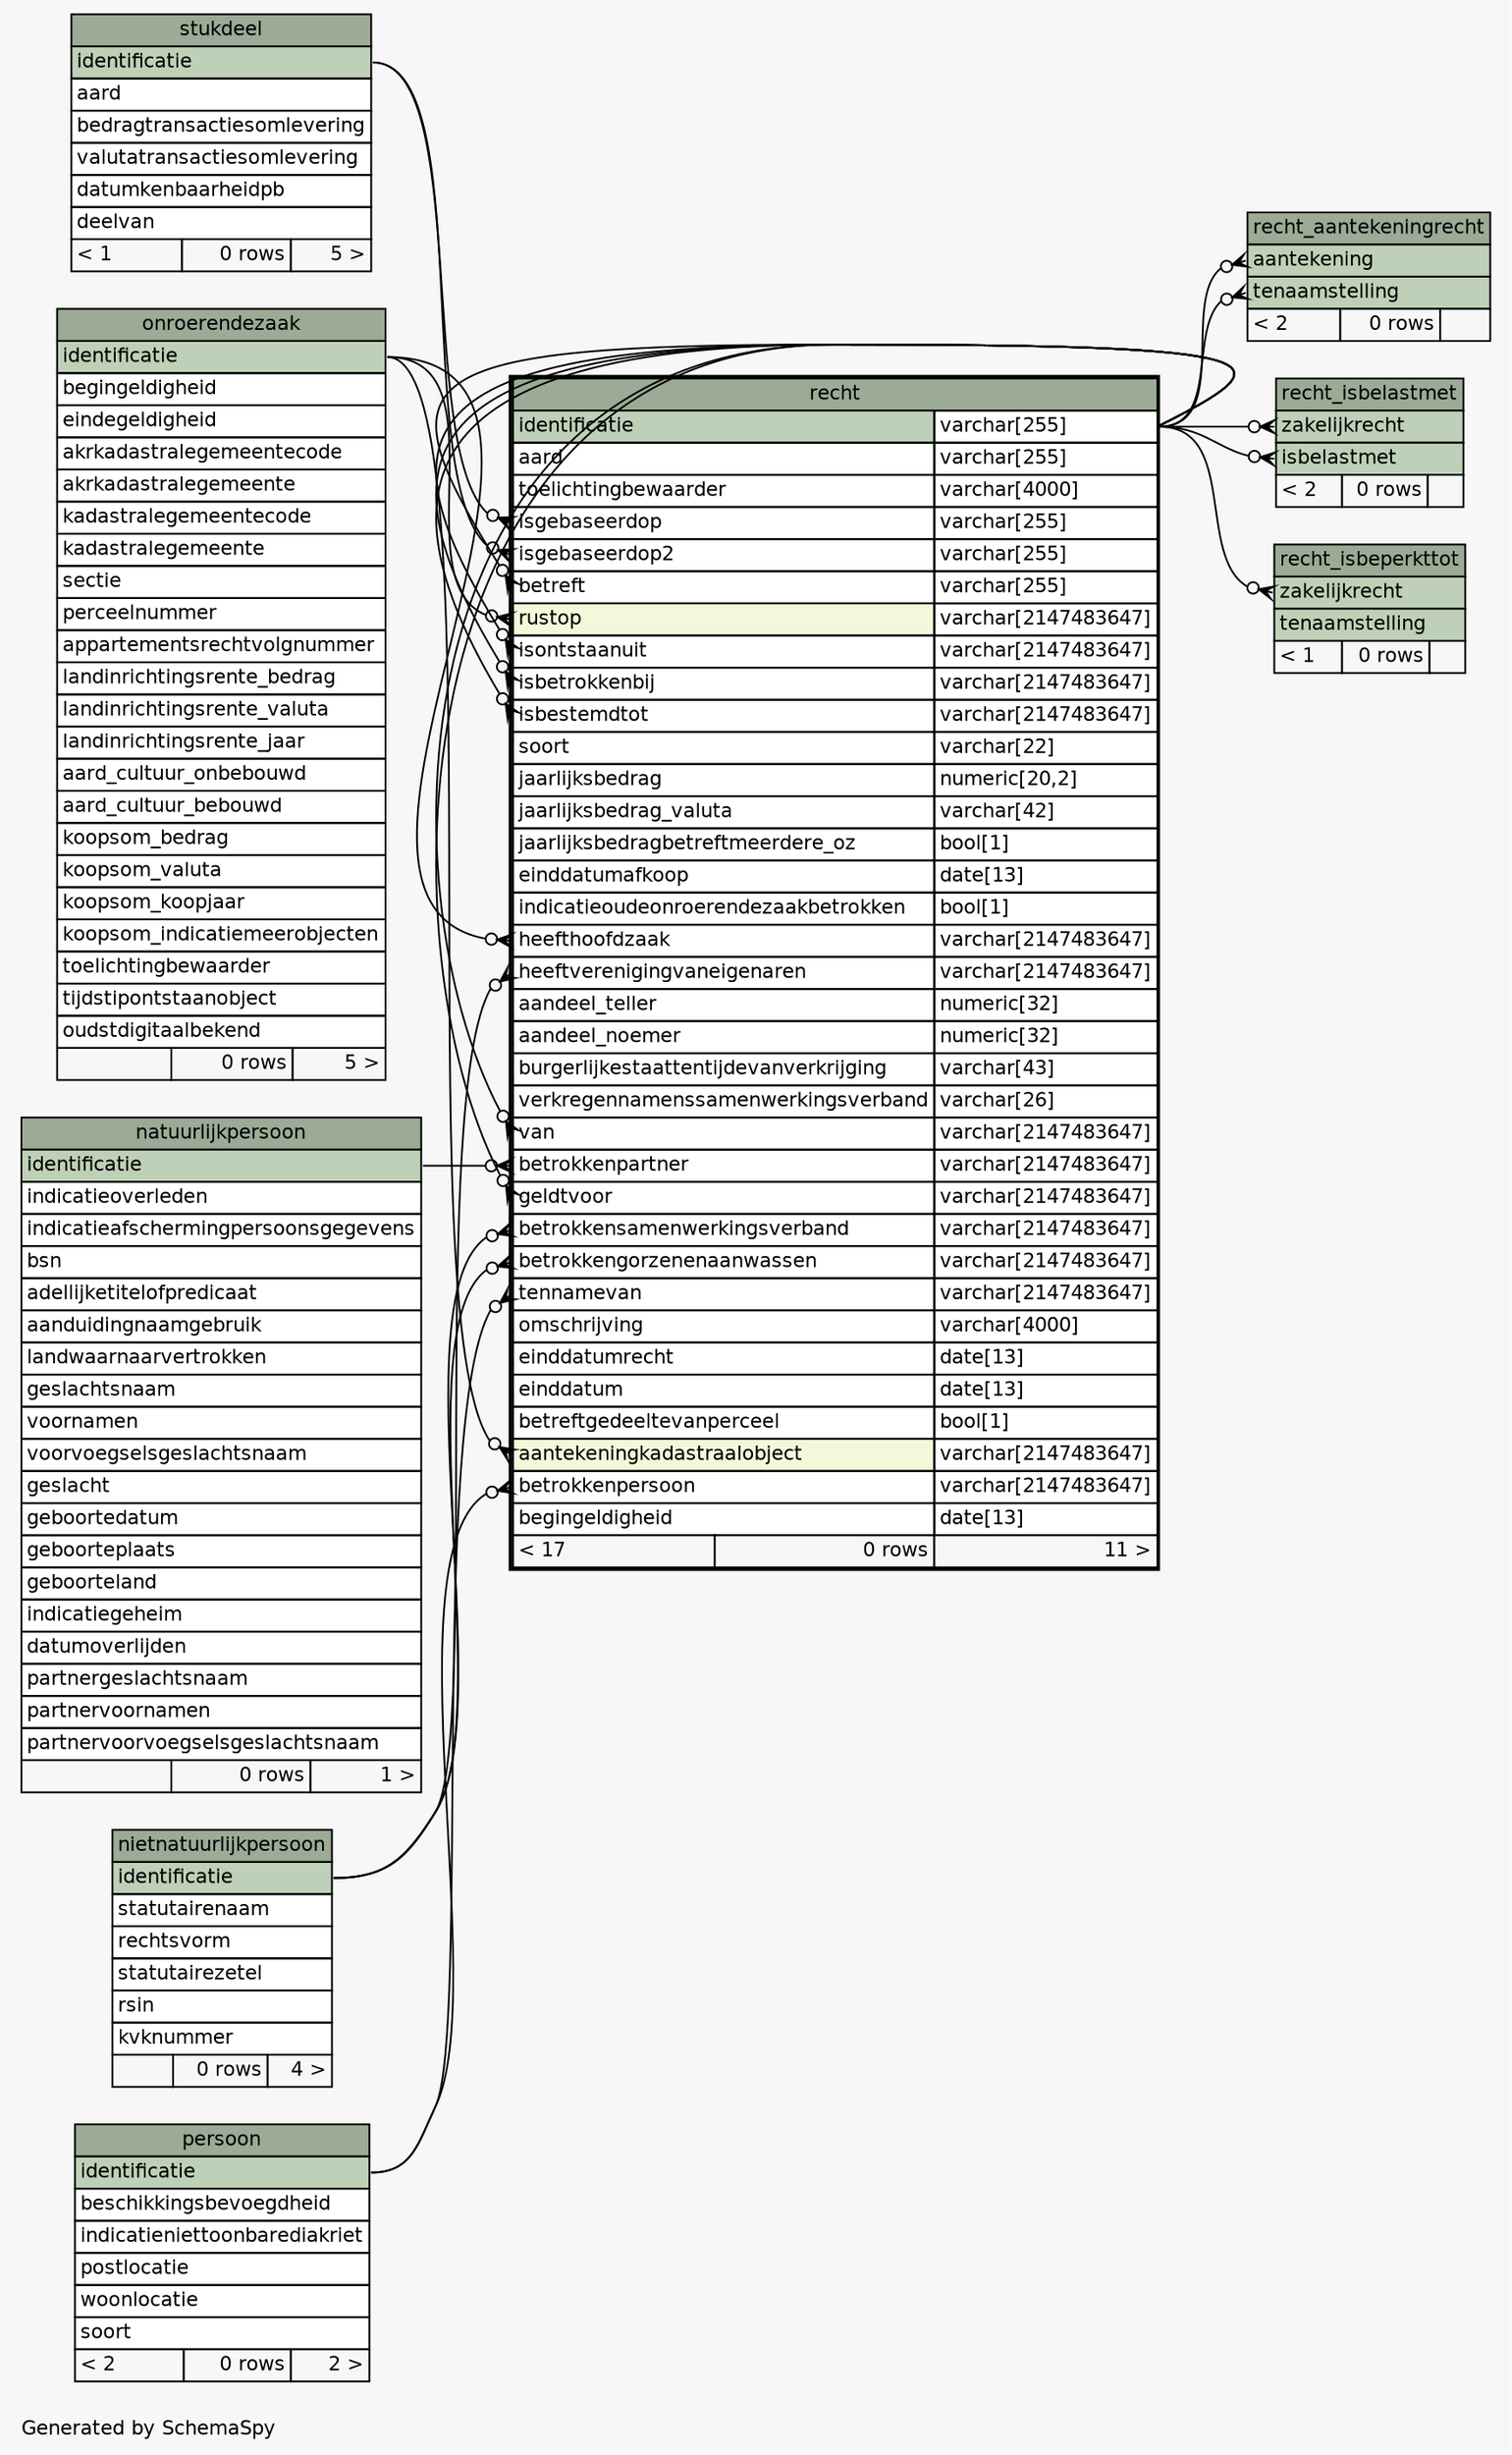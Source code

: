 // dot 2.43.0 on Linux 6.8.0-41-generic
// SchemaSpy rev Unknown
digraph "oneDegreeRelationshipsDiagram" {
  graph [
    rankdir="RL"
    bgcolor="#f7f7f7"
    label="\nGenerated by SchemaSpy"
    labeljust="l"
    nodesep="0.18"
    ranksep="0.46"
    fontname="Helvetica"
    fontsize="11"
  ];
  node [
    fontname="Helvetica"
    fontsize="11"
    shape="plaintext"
  ];
  edge [
    arrowsize="0.8"
  ];
  "recht":"aantekeningkadastraalobject":w -> "onroerendezaak":"identificatie":e [arrowhead=none dir=back arrowtail=crowodot];
  "recht":"betreft":w -> "recht":"identificatie.type":e [arrowhead=none dir=back arrowtail=crowodot];
  "recht":"betrokkengorzenenaanwassen":w -> "nietnatuurlijkpersoon":"identificatie":e [arrowhead=none dir=back arrowtail=crowodot];
  "recht":"betrokkenpartner":w -> "natuurlijkpersoon":"identificatie":e [arrowhead=none dir=back arrowtail=crowodot];
  "recht":"betrokkenpersoon":w -> "persoon":"identificatie":e [arrowhead=none dir=back arrowtail=crowodot];
  "recht":"betrokkensamenwerkingsverband":w -> "nietnatuurlijkpersoon":"identificatie":e [arrowhead=none dir=back arrowtail=crowodot];
  "recht":"geldtvoor":w -> "recht":"identificatie.type":e [arrowhead=none dir=back arrowtail=crowodot];
  "recht":"heefthoofdzaak":w -> "onroerendezaak":"identificatie":e [arrowhead=none dir=back arrowtail=crowodot];
  "recht":"heeftverenigingvaneigenaren":w -> "nietnatuurlijkpersoon":"identificatie":e [arrowhead=none dir=back arrowtail=crowodot];
  "recht":"isbestemdtot":w -> "recht":"identificatie.type":e [arrowhead=none dir=back arrowtail=crowodot];
  "recht":"isbetrokkenbij":w -> "recht":"identificatie.type":e [arrowhead=none dir=back arrowtail=crowodot];
  "recht":"isgebaseerdop":w -> "stukdeel":"identificatie":e [arrowhead=none dir=back arrowtail=crowodot];
  "recht":"isgebaseerdop2":w -> "stukdeel":"identificatie":e [arrowhead=none dir=back arrowtail=crowodot];
  "recht":"isontstaanuit":w -> "recht":"identificatie.type":e [arrowhead=none dir=back arrowtail=crowodot];
  "recht":"rustop":w -> "onroerendezaak":"identificatie":e [arrowhead=none dir=back arrowtail=crowodot];
  "recht":"tennamevan":w -> "persoon":"identificatie":e [arrowhead=none dir=back arrowtail=crowodot];
  "recht":"van":w -> "recht":"identificatie.type":e [arrowhead=none dir=back arrowtail=crowodot];
  "recht_aantekeningrecht":"aantekening":w -> "recht":"identificatie.type":e [arrowhead=none dir=back arrowtail=crowodot];
  "recht_aantekeningrecht":"tenaamstelling":w -> "recht":"identificatie.type":e [arrowhead=none dir=back arrowtail=crowodot];
  "recht_isbelastmet":"isbelastmet":w -> "recht":"identificatie.type":e [arrowhead=none dir=back arrowtail=crowodot];
  "recht_isbelastmet":"zakelijkrecht":w -> "recht":"identificatie.type":e [arrowhead=none dir=back arrowtail=crowodot];
  "recht_isbeperkttot":"zakelijkrecht":w -> "recht":"identificatie.type":e [arrowhead=none dir=back arrowtail=crowodot];
  "natuurlijkpersoon" [
    label=<
    <TABLE BORDER="0" CELLBORDER="1" CELLSPACING="0" BGCOLOR="#ffffff">
      <TR><TD COLSPAN="3" BGCOLOR="#9bab96" ALIGN="CENTER">natuurlijkpersoon</TD></TR>
      <TR><TD PORT="identificatie" COLSPAN="3" BGCOLOR="#bed1b8" ALIGN="LEFT">identificatie</TD></TR>
      <TR><TD PORT="indicatieoverleden" COLSPAN="3" ALIGN="LEFT">indicatieoverleden</TD></TR>
      <TR><TD PORT="indicatieafschermingpersoonsgegevens" COLSPAN="3" ALIGN="LEFT">indicatieafschermingpersoonsgegevens</TD></TR>
      <TR><TD PORT="bsn" COLSPAN="3" ALIGN="LEFT">bsn</TD></TR>
      <TR><TD PORT="adellijketitelofpredicaat" COLSPAN="3" ALIGN="LEFT">adellijketitelofpredicaat</TD></TR>
      <TR><TD PORT="aanduidingnaamgebruik" COLSPAN="3" ALIGN="LEFT">aanduidingnaamgebruik</TD></TR>
      <TR><TD PORT="landwaarnaarvertrokken" COLSPAN="3" ALIGN="LEFT">landwaarnaarvertrokken</TD></TR>
      <TR><TD PORT="geslachtsnaam" COLSPAN="3" ALIGN="LEFT">geslachtsnaam</TD></TR>
      <TR><TD PORT="voornamen" COLSPAN="3" ALIGN="LEFT">voornamen</TD></TR>
      <TR><TD PORT="voorvoegselsgeslachtsnaam" COLSPAN="3" ALIGN="LEFT">voorvoegselsgeslachtsnaam</TD></TR>
      <TR><TD PORT="geslacht" COLSPAN="3" ALIGN="LEFT">geslacht</TD></TR>
      <TR><TD PORT="geboortedatum" COLSPAN="3" ALIGN="LEFT">geboortedatum</TD></TR>
      <TR><TD PORT="geboorteplaats" COLSPAN="3" ALIGN="LEFT">geboorteplaats</TD></TR>
      <TR><TD PORT="geboorteland" COLSPAN="3" ALIGN="LEFT">geboorteland</TD></TR>
      <TR><TD PORT="indicatiegeheim" COLSPAN="3" ALIGN="LEFT">indicatiegeheim</TD></TR>
      <TR><TD PORT="datumoverlijden" COLSPAN="3" ALIGN="LEFT">datumoverlijden</TD></TR>
      <TR><TD PORT="partnergeslachtsnaam" COLSPAN="3" ALIGN="LEFT">partnergeslachtsnaam</TD></TR>
      <TR><TD PORT="partnervoornamen" COLSPAN="3" ALIGN="LEFT">partnervoornamen</TD></TR>
      <TR><TD PORT="partnervoorvoegselsgeslachtsnaam" COLSPAN="3" ALIGN="LEFT">partnervoorvoegselsgeslachtsnaam</TD></TR>
      <TR><TD ALIGN="LEFT" BGCOLOR="#f7f7f7">  </TD><TD ALIGN="RIGHT" BGCOLOR="#f7f7f7">0 rows</TD><TD ALIGN="RIGHT" BGCOLOR="#f7f7f7">1 &gt;</TD></TR>
    </TABLE>>
    URL="natuurlijkpersoon.html"
    tooltip="natuurlijkpersoon"
  ];
  "nietnatuurlijkpersoon" [
    label=<
    <TABLE BORDER="0" CELLBORDER="1" CELLSPACING="0" BGCOLOR="#ffffff">
      <TR><TD COLSPAN="3" BGCOLOR="#9bab96" ALIGN="CENTER">nietnatuurlijkpersoon</TD></TR>
      <TR><TD PORT="identificatie" COLSPAN="3" BGCOLOR="#bed1b8" ALIGN="LEFT">identificatie</TD></TR>
      <TR><TD PORT="statutairenaam" COLSPAN="3" ALIGN="LEFT">statutairenaam</TD></TR>
      <TR><TD PORT="rechtsvorm" COLSPAN="3" ALIGN="LEFT">rechtsvorm</TD></TR>
      <TR><TD PORT="statutairezetel" COLSPAN="3" ALIGN="LEFT">statutairezetel</TD></TR>
      <TR><TD PORT="rsin" COLSPAN="3" ALIGN="LEFT">rsin</TD></TR>
      <TR><TD PORT="kvknummer" COLSPAN="3" ALIGN="LEFT">kvknummer</TD></TR>
      <TR><TD ALIGN="LEFT" BGCOLOR="#f7f7f7">  </TD><TD ALIGN="RIGHT" BGCOLOR="#f7f7f7">0 rows</TD><TD ALIGN="RIGHT" BGCOLOR="#f7f7f7">4 &gt;</TD></TR>
    </TABLE>>
    URL="nietnatuurlijkpersoon.html"
    tooltip="nietnatuurlijkpersoon"
  ];
  "onroerendezaak" [
    label=<
    <TABLE BORDER="0" CELLBORDER="1" CELLSPACING="0" BGCOLOR="#ffffff">
      <TR><TD COLSPAN="3" BGCOLOR="#9bab96" ALIGN="CENTER">onroerendezaak</TD></TR>
      <TR><TD PORT="identificatie" COLSPAN="3" BGCOLOR="#bed1b8" ALIGN="LEFT">identificatie</TD></TR>
      <TR><TD PORT="begingeldigheid" COLSPAN="3" ALIGN="LEFT">begingeldigheid</TD></TR>
      <TR><TD PORT="eindegeldigheid" COLSPAN="3" ALIGN="LEFT">eindegeldigheid</TD></TR>
      <TR><TD PORT="akrkadastralegemeentecode" COLSPAN="3" ALIGN="LEFT">akrkadastralegemeentecode</TD></TR>
      <TR><TD PORT="akrkadastralegemeente" COLSPAN="3" ALIGN="LEFT">akrkadastralegemeente</TD></TR>
      <TR><TD PORT="kadastralegemeentecode" COLSPAN="3" ALIGN="LEFT">kadastralegemeentecode</TD></TR>
      <TR><TD PORT="kadastralegemeente" COLSPAN="3" ALIGN="LEFT">kadastralegemeente</TD></TR>
      <TR><TD PORT="sectie" COLSPAN="3" ALIGN="LEFT">sectie</TD></TR>
      <TR><TD PORT="perceelnummer" COLSPAN="3" ALIGN="LEFT">perceelnummer</TD></TR>
      <TR><TD PORT="appartementsrechtvolgnummer" COLSPAN="3" ALIGN="LEFT">appartementsrechtvolgnummer</TD></TR>
      <TR><TD PORT="landinrichtingsrente_bedrag" COLSPAN="3" ALIGN="LEFT">landinrichtingsrente_bedrag</TD></TR>
      <TR><TD PORT="landinrichtingsrente_valuta" COLSPAN="3" ALIGN="LEFT">landinrichtingsrente_valuta</TD></TR>
      <TR><TD PORT="landinrichtingsrente_jaar" COLSPAN="3" ALIGN="LEFT">landinrichtingsrente_jaar</TD></TR>
      <TR><TD PORT="aard_cultuur_onbebouwd" COLSPAN="3" ALIGN="LEFT">aard_cultuur_onbebouwd</TD></TR>
      <TR><TD PORT="aard_cultuur_bebouwd" COLSPAN="3" ALIGN="LEFT">aard_cultuur_bebouwd</TD></TR>
      <TR><TD PORT="koopsom_bedrag" COLSPAN="3" ALIGN="LEFT">koopsom_bedrag</TD></TR>
      <TR><TD PORT="koopsom_valuta" COLSPAN="3" ALIGN="LEFT">koopsom_valuta</TD></TR>
      <TR><TD PORT="koopsom_koopjaar" COLSPAN="3" ALIGN="LEFT">koopsom_koopjaar</TD></TR>
      <TR><TD PORT="koopsom_indicatiemeerobjecten" COLSPAN="3" ALIGN="LEFT">koopsom_indicatiemeerobjecten</TD></TR>
      <TR><TD PORT="toelichtingbewaarder" COLSPAN="3" ALIGN="LEFT">toelichtingbewaarder</TD></TR>
      <TR><TD PORT="tijdstipontstaanobject" COLSPAN="3" ALIGN="LEFT">tijdstipontstaanobject</TD></TR>
      <TR><TD PORT="oudstdigitaalbekend" COLSPAN="3" ALIGN="LEFT">oudstdigitaalbekend</TD></TR>
      <TR><TD ALIGN="LEFT" BGCOLOR="#f7f7f7">  </TD><TD ALIGN="RIGHT" BGCOLOR="#f7f7f7">0 rows</TD><TD ALIGN="RIGHT" BGCOLOR="#f7f7f7">5 &gt;</TD></TR>
    </TABLE>>
    URL="onroerendezaak.html"
    tooltip="onroerendezaak"
  ];
  "persoon" [
    label=<
    <TABLE BORDER="0" CELLBORDER="1" CELLSPACING="0" BGCOLOR="#ffffff">
      <TR><TD COLSPAN="3" BGCOLOR="#9bab96" ALIGN="CENTER">persoon</TD></TR>
      <TR><TD PORT="identificatie" COLSPAN="3" BGCOLOR="#bed1b8" ALIGN="LEFT">identificatie</TD></TR>
      <TR><TD PORT="beschikkingsbevoegdheid" COLSPAN="3" ALIGN="LEFT">beschikkingsbevoegdheid</TD></TR>
      <TR><TD PORT="indicatieniettoonbarediakriet" COLSPAN="3" ALIGN="LEFT">indicatieniettoonbarediakriet</TD></TR>
      <TR><TD PORT="postlocatie" COLSPAN="3" ALIGN="LEFT">postlocatie</TD></TR>
      <TR><TD PORT="woonlocatie" COLSPAN="3" ALIGN="LEFT">woonlocatie</TD></TR>
      <TR><TD PORT="soort" COLSPAN="3" ALIGN="LEFT">soort</TD></TR>
      <TR><TD ALIGN="LEFT" BGCOLOR="#f7f7f7">&lt; 2</TD><TD ALIGN="RIGHT" BGCOLOR="#f7f7f7">0 rows</TD><TD ALIGN="RIGHT" BGCOLOR="#f7f7f7">2 &gt;</TD></TR>
    </TABLE>>
    URL="persoon.html"
    tooltip="persoon"
  ];
  "recht" [
    label=<
    <TABLE BORDER="2" CELLBORDER="1" CELLSPACING="0" BGCOLOR="#ffffff">
      <TR><TD COLSPAN="3" BGCOLOR="#9bab96" ALIGN="CENTER">recht</TD></TR>
      <TR><TD PORT="identificatie" COLSPAN="2" BGCOLOR="#bed1b8" ALIGN="LEFT">identificatie</TD><TD PORT="identificatie.type" ALIGN="LEFT">varchar[255]</TD></TR>
      <TR><TD PORT="aard" COLSPAN="2" ALIGN="LEFT">aard</TD><TD PORT="aard.type" ALIGN="LEFT">varchar[255]</TD></TR>
      <TR><TD PORT="toelichtingbewaarder" COLSPAN="2" ALIGN="LEFT">toelichtingbewaarder</TD><TD PORT="toelichtingbewaarder.type" ALIGN="LEFT">varchar[4000]</TD></TR>
      <TR><TD PORT="isgebaseerdop" COLSPAN="2" ALIGN="LEFT">isgebaseerdop</TD><TD PORT="isgebaseerdop.type" ALIGN="LEFT">varchar[255]</TD></TR>
      <TR><TD PORT="isgebaseerdop2" COLSPAN="2" ALIGN="LEFT">isgebaseerdop2</TD><TD PORT="isgebaseerdop2.type" ALIGN="LEFT">varchar[255]</TD></TR>
      <TR><TD PORT="betreft" COLSPAN="2" ALIGN="LEFT">betreft</TD><TD PORT="betreft.type" ALIGN="LEFT">varchar[255]</TD></TR>
      <TR><TD PORT="rustop" COLSPAN="2" BGCOLOR="#f4f7da" ALIGN="LEFT">rustop</TD><TD PORT="rustop.type" ALIGN="LEFT">varchar[2147483647]</TD></TR>
      <TR><TD PORT="isontstaanuit" COLSPAN="2" ALIGN="LEFT">isontstaanuit</TD><TD PORT="isontstaanuit.type" ALIGN="LEFT">varchar[2147483647]</TD></TR>
      <TR><TD PORT="isbetrokkenbij" COLSPAN="2" ALIGN="LEFT">isbetrokkenbij</TD><TD PORT="isbetrokkenbij.type" ALIGN="LEFT">varchar[2147483647]</TD></TR>
      <TR><TD PORT="isbestemdtot" COLSPAN="2" ALIGN="LEFT">isbestemdtot</TD><TD PORT="isbestemdtot.type" ALIGN="LEFT">varchar[2147483647]</TD></TR>
      <TR><TD PORT="soort" COLSPAN="2" ALIGN="LEFT">soort</TD><TD PORT="soort.type" ALIGN="LEFT">varchar[22]</TD></TR>
      <TR><TD PORT="jaarlijksbedrag" COLSPAN="2" ALIGN="LEFT">jaarlijksbedrag</TD><TD PORT="jaarlijksbedrag.type" ALIGN="LEFT">numeric[20,2]</TD></TR>
      <TR><TD PORT="jaarlijksbedrag_valuta" COLSPAN="2" ALIGN="LEFT">jaarlijksbedrag_valuta</TD><TD PORT="jaarlijksbedrag_valuta.type" ALIGN="LEFT">varchar[42]</TD></TR>
      <TR><TD PORT="jaarlijksbedragbetreftmeerdere_oz" COLSPAN="2" ALIGN="LEFT">jaarlijksbedragbetreftmeerdere_oz</TD><TD PORT="jaarlijksbedragbetreftmeerdere_oz.type" ALIGN="LEFT">bool[1]</TD></TR>
      <TR><TD PORT="einddatumafkoop" COLSPAN="2" ALIGN="LEFT">einddatumafkoop</TD><TD PORT="einddatumafkoop.type" ALIGN="LEFT">date[13]</TD></TR>
      <TR><TD PORT="indicatieoudeonroerendezaakbetrokken" COLSPAN="2" ALIGN="LEFT">indicatieoudeonroerendezaakbetrokken</TD><TD PORT="indicatieoudeonroerendezaakbetrokken.type" ALIGN="LEFT">bool[1]</TD></TR>
      <TR><TD PORT="heefthoofdzaak" COLSPAN="2" ALIGN="LEFT">heefthoofdzaak</TD><TD PORT="heefthoofdzaak.type" ALIGN="LEFT">varchar[2147483647]</TD></TR>
      <TR><TD PORT="heeftverenigingvaneigenaren" COLSPAN="2" ALIGN="LEFT">heeftverenigingvaneigenaren</TD><TD PORT="heeftverenigingvaneigenaren.type" ALIGN="LEFT">varchar[2147483647]</TD></TR>
      <TR><TD PORT="aandeel_teller" COLSPAN="2" ALIGN="LEFT">aandeel_teller</TD><TD PORT="aandeel_teller.type" ALIGN="LEFT">numeric[32]</TD></TR>
      <TR><TD PORT="aandeel_noemer" COLSPAN="2" ALIGN="LEFT">aandeel_noemer</TD><TD PORT="aandeel_noemer.type" ALIGN="LEFT">numeric[32]</TD></TR>
      <TR><TD PORT="burgerlijkestaattentijdevanverkrijging" COLSPAN="2" ALIGN="LEFT">burgerlijkestaattentijdevanverkrijging</TD><TD PORT="burgerlijkestaattentijdevanverkrijging.type" ALIGN="LEFT">varchar[43]</TD></TR>
      <TR><TD PORT="verkregennamenssamenwerkingsverband" COLSPAN="2" ALIGN="LEFT">verkregennamenssamenwerkingsverband</TD><TD PORT="verkregennamenssamenwerkingsverband.type" ALIGN="LEFT">varchar[26]</TD></TR>
      <TR><TD PORT="van" COLSPAN="2" ALIGN="LEFT">van</TD><TD PORT="van.type" ALIGN="LEFT">varchar[2147483647]</TD></TR>
      <TR><TD PORT="betrokkenpartner" COLSPAN="2" ALIGN="LEFT">betrokkenpartner</TD><TD PORT="betrokkenpartner.type" ALIGN="LEFT">varchar[2147483647]</TD></TR>
      <TR><TD PORT="geldtvoor" COLSPAN="2" ALIGN="LEFT">geldtvoor</TD><TD PORT="geldtvoor.type" ALIGN="LEFT">varchar[2147483647]</TD></TR>
      <TR><TD PORT="betrokkensamenwerkingsverband" COLSPAN="2" ALIGN="LEFT">betrokkensamenwerkingsverband</TD><TD PORT="betrokkensamenwerkingsverband.type" ALIGN="LEFT">varchar[2147483647]</TD></TR>
      <TR><TD PORT="betrokkengorzenenaanwassen" COLSPAN="2" ALIGN="LEFT">betrokkengorzenenaanwassen</TD><TD PORT="betrokkengorzenenaanwassen.type" ALIGN="LEFT">varchar[2147483647]</TD></TR>
      <TR><TD PORT="tennamevan" COLSPAN="2" ALIGN="LEFT">tennamevan</TD><TD PORT="tennamevan.type" ALIGN="LEFT">varchar[2147483647]</TD></TR>
      <TR><TD PORT="omschrijving" COLSPAN="2" ALIGN="LEFT">omschrijving</TD><TD PORT="omschrijving.type" ALIGN="LEFT">varchar[4000]</TD></TR>
      <TR><TD PORT="einddatumrecht" COLSPAN="2" ALIGN="LEFT">einddatumrecht</TD><TD PORT="einddatumrecht.type" ALIGN="LEFT">date[13]</TD></TR>
      <TR><TD PORT="einddatum" COLSPAN="2" ALIGN="LEFT">einddatum</TD><TD PORT="einddatum.type" ALIGN="LEFT">date[13]</TD></TR>
      <TR><TD PORT="betreftgedeeltevanperceel" COLSPAN="2" ALIGN="LEFT">betreftgedeeltevanperceel</TD><TD PORT="betreftgedeeltevanperceel.type" ALIGN="LEFT">bool[1]</TD></TR>
      <TR><TD PORT="aantekeningkadastraalobject" COLSPAN="2" BGCOLOR="#f4f7da" ALIGN="LEFT">aantekeningkadastraalobject</TD><TD PORT="aantekeningkadastraalobject.type" ALIGN="LEFT">varchar[2147483647]</TD></TR>
      <TR><TD PORT="betrokkenpersoon" COLSPAN="2" ALIGN="LEFT">betrokkenpersoon</TD><TD PORT="betrokkenpersoon.type" ALIGN="LEFT">varchar[2147483647]</TD></TR>
      <TR><TD PORT="begingeldigheid" COLSPAN="2" ALIGN="LEFT">begingeldigheid</TD><TD PORT="begingeldigheid.type" ALIGN="LEFT">date[13]</TD></TR>
      <TR><TD ALIGN="LEFT" BGCOLOR="#f7f7f7">&lt; 17</TD><TD ALIGN="RIGHT" BGCOLOR="#f7f7f7">0 rows</TD><TD ALIGN="RIGHT" BGCOLOR="#f7f7f7">11 &gt;</TD></TR>
    </TABLE>>
    URL="recht.html"
    tooltip="recht"
  ];
  "recht_aantekeningrecht" [
    label=<
    <TABLE BORDER="0" CELLBORDER="1" CELLSPACING="0" BGCOLOR="#ffffff">
      <TR><TD COLSPAN="3" BGCOLOR="#9bab96" ALIGN="CENTER">recht_aantekeningrecht</TD></TR>
      <TR><TD PORT="aantekening" COLSPAN="3" BGCOLOR="#bed1b8" ALIGN="LEFT">aantekening</TD></TR>
      <TR><TD PORT="tenaamstelling" COLSPAN="3" BGCOLOR="#bed1b8" ALIGN="LEFT">tenaamstelling</TD></TR>
      <TR><TD ALIGN="LEFT" BGCOLOR="#f7f7f7">&lt; 2</TD><TD ALIGN="RIGHT" BGCOLOR="#f7f7f7">0 rows</TD><TD ALIGN="RIGHT" BGCOLOR="#f7f7f7">  </TD></TR>
    </TABLE>>
    URL="recht_aantekeningrecht.html"
    tooltip="recht_aantekeningrecht"
  ];
  "recht_isbelastmet" [
    label=<
    <TABLE BORDER="0" CELLBORDER="1" CELLSPACING="0" BGCOLOR="#ffffff">
      <TR><TD COLSPAN="3" BGCOLOR="#9bab96" ALIGN="CENTER">recht_isbelastmet</TD></TR>
      <TR><TD PORT="zakelijkrecht" COLSPAN="3" BGCOLOR="#bed1b8" ALIGN="LEFT">zakelijkrecht</TD></TR>
      <TR><TD PORT="isbelastmet" COLSPAN="3" BGCOLOR="#bed1b8" ALIGN="LEFT">isbelastmet</TD></TR>
      <TR><TD ALIGN="LEFT" BGCOLOR="#f7f7f7">&lt; 2</TD><TD ALIGN="RIGHT" BGCOLOR="#f7f7f7">0 rows</TD><TD ALIGN="RIGHT" BGCOLOR="#f7f7f7">  </TD></TR>
    </TABLE>>
    URL="recht_isbelastmet.html"
    tooltip="recht_isbelastmet"
  ];
  "recht_isbeperkttot" [
    label=<
    <TABLE BORDER="0" CELLBORDER="1" CELLSPACING="0" BGCOLOR="#ffffff">
      <TR><TD COLSPAN="3" BGCOLOR="#9bab96" ALIGN="CENTER">recht_isbeperkttot</TD></TR>
      <TR><TD PORT="zakelijkrecht" COLSPAN="3" BGCOLOR="#bed1b8" ALIGN="LEFT">zakelijkrecht</TD></TR>
      <TR><TD PORT="tenaamstelling" COLSPAN="3" BGCOLOR="#bed1b8" ALIGN="LEFT">tenaamstelling</TD></TR>
      <TR><TD ALIGN="LEFT" BGCOLOR="#f7f7f7">&lt; 1</TD><TD ALIGN="RIGHT" BGCOLOR="#f7f7f7">0 rows</TD><TD ALIGN="RIGHT" BGCOLOR="#f7f7f7">  </TD></TR>
    </TABLE>>
    URL="recht_isbeperkttot.html"
    tooltip="recht_isbeperkttot"
  ];
  "stukdeel" [
    label=<
    <TABLE BORDER="0" CELLBORDER="1" CELLSPACING="0" BGCOLOR="#ffffff">
      <TR><TD COLSPAN="3" BGCOLOR="#9bab96" ALIGN="CENTER">stukdeel</TD></TR>
      <TR><TD PORT="identificatie" COLSPAN="3" BGCOLOR="#bed1b8" ALIGN="LEFT">identificatie</TD></TR>
      <TR><TD PORT="aard" COLSPAN="3" ALIGN="LEFT">aard</TD></TR>
      <TR><TD PORT="bedragtransactiesomlevering" COLSPAN="3" ALIGN="LEFT">bedragtransactiesomlevering</TD></TR>
      <TR><TD PORT="valutatransactiesomlevering" COLSPAN="3" ALIGN="LEFT">valutatransactiesomlevering</TD></TR>
      <TR><TD PORT="datumkenbaarheidpb" COLSPAN="3" ALIGN="LEFT">datumkenbaarheidpb</TD></TR>
      <TR><TD PORT="deelvan" COLSPAN="3" ALIGN="LEFT">deelvan</TD></TR>
      <TR><TD ALIGN="LEFT" BGCOLOR="#f7f7f7">&lt; 1</TD><TD ALIGN="RIGHT" BGCOLOR="#f7f7f7">0 rows</TD><TD ALIGN="RIGHT" BGCOLOR="#f7f7f7">5 &gt;</TD></TR>
    </TABLE>>
    URL="stukdeel.html"
    tooltip="stukdeel"
  ];
}
